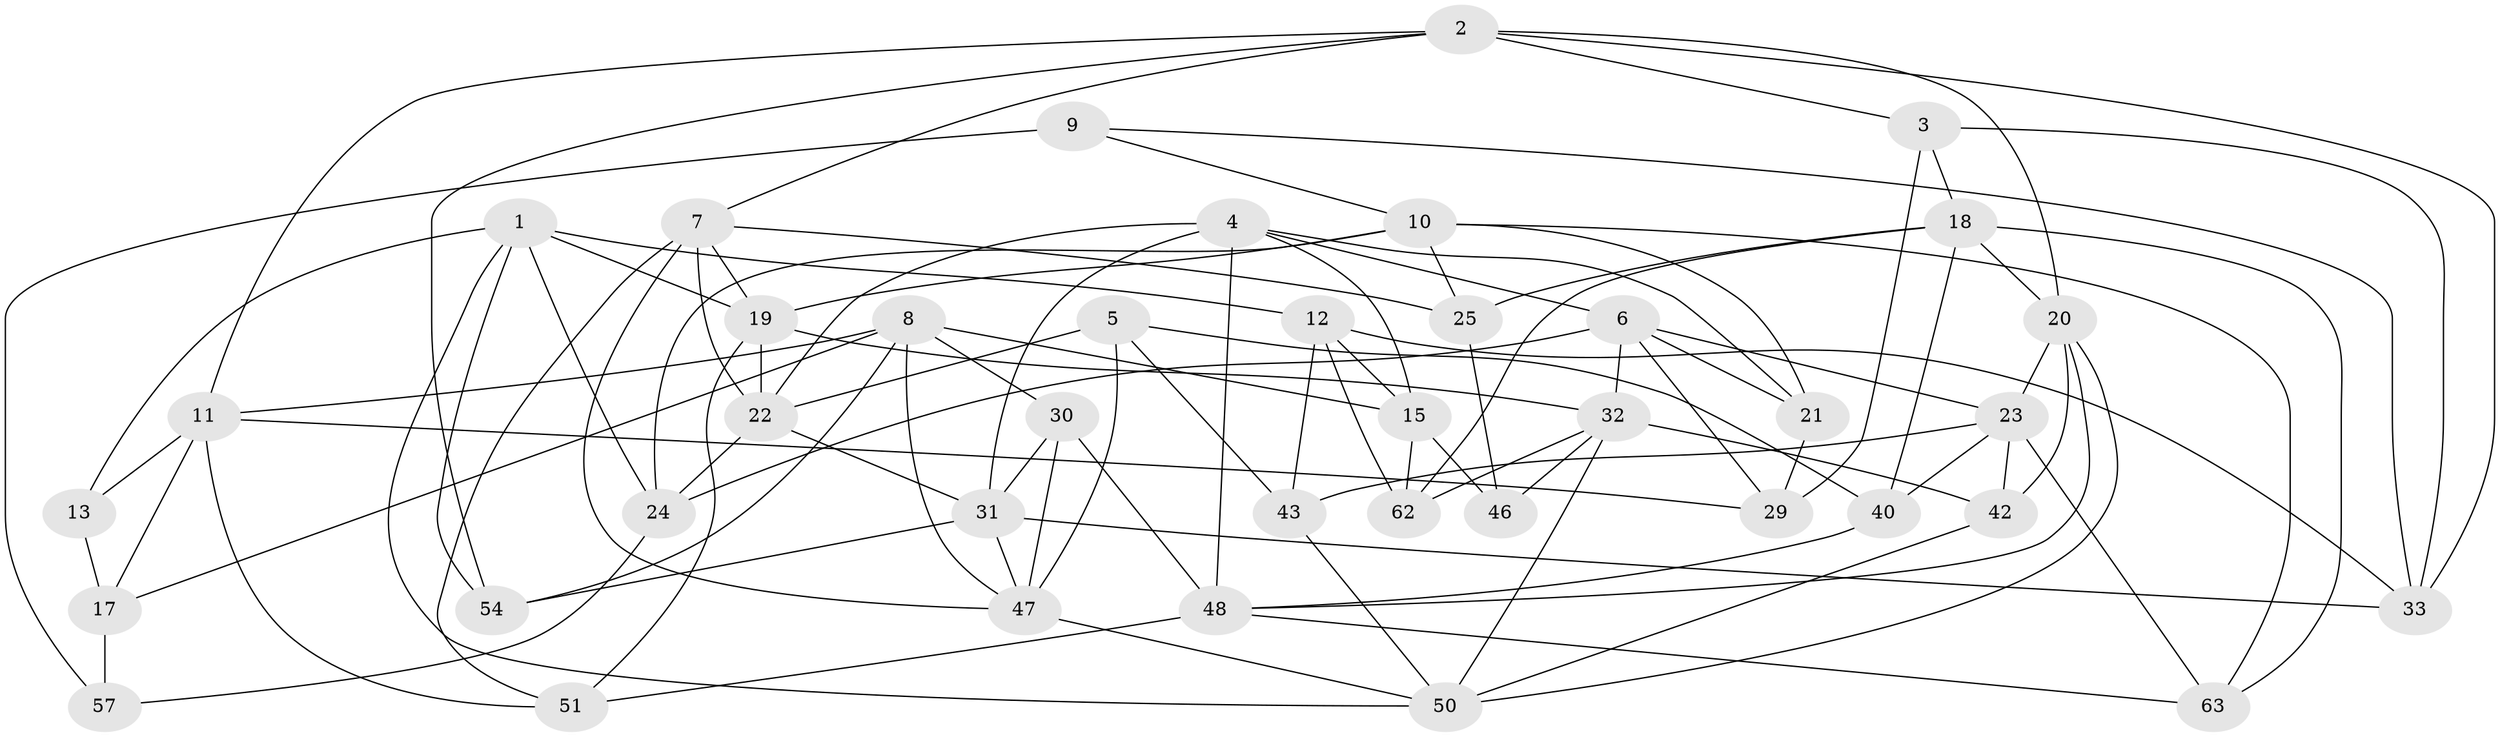 // Generated by graph-tools (version 1.1) at 2025/52/02/27/25 19:52:28]
// undirected, 40 vertices, 98 edges
graph export_dot {
graph [start="1"]
  node [color=gray90,style=filled];
  1 [super="+38"];
  2 [super="+27"];
  3;
  4 [super="+45"];
  5;
  6 [super="+26"];
  7 [super="+53"];
  8 [super="+14"];
  9;
  10 [super="+64"];
  11 [super="+16"];
  12 [super="+37"];
  13;
  15 [super="+56"];
  17 [super="+61"];
  18 [super="+34"];
  19 [super="+28"];
  20 [super="+36"];
  21;
  22 [super="+49"];
  23 [super="+35"];
  24 [super="+55"];
  25;
  29;
  30;
  31 [super="+44"];
  32 [super="+41"];
  33 [super="+39"];
  40;
  42;
  43;
  46;
  47 [super="+59"];
  48 [super="+52"];
  50 [super="+60"];
  51;
  54;
  57 [super="+58"];
  62;
  63;
  1 -- 24;
  1 -- 19;
  1 -- 12;
  1 -- 50;
  1 -- 13;
  1 -- 54;
  2 -- 54;
  2 -- 7;
  2 -- 20;
  2 -- 33;
  2 -- 3;
  2 -- 11;
  3 -- 29;
  3 -- 18;
  3 -- 33;
  4 -- 21;
  4 -- 15;
  4 -- 48;
  4 -- 6;
  4 -- 22;
  4 -- 31;
  5 -- 22;
  5 -- 43;
  5 -- 40;
  5 -- 47;
  6 -- 21;
  6 -- 24;
  6 -- 29;
  6 -- 23;
  6 -- 32;
  7 -- 25;
  7 -- 51;
  7 -- 22;
  7 -- 47;
  7 -- 19;
  8 -- 17;
  8 -- 15;
  8 -- 30;
  8 -- 11;
  8 -- 54;
  8 -- 47;
  9 -- 10;
  9 -- 57 [weight=2];
  9 -- 33;
  10 -- 63;
  10 -- 24;
  10 -- 25;
  10 -- 21;
  10 -- 19;
  11 -- 29;
  11 -- 13;
  11 -- 51;
  11 -- 17;
  12 -- 43;
  12 -- 33 [weight=2];
  12 -- 62;
  12 -- 15;
  13 -- 17 [weight=2];
  15 -- 46 [weight=2];
  15 -- 62;
  17 -- 57 [weight=2];
  18 -- 20;
  18 -- 62;
  18 -- 40;
  18 -- 25;
  18 -- 63;
  19 -- 51;
  19 -- 32;
  19 -- 22;
  20 -- 23;
  20 -- 48;
  20 -- 42;
  20 -- 50;
  21 -- 29;
  22 -- 24;
  22 -- 31;
  23 -- 63;
  23 -- 40;
  23 -- 42;
  23 -- 43;
  24 -- 57 [weight=2];
  25 -- 46;
  30 -- 47;
  30 -- 48;
  30 -- 31;
  31 -- 54;
  31 -- 33;
  31 -- 47;
  32 -- 46;
  32 -- 50;
  32 -- 62;
  32 -- 42;
  40 -- 48;
  42 -- 50;
  43 -- 50;
  47 -- 50;
  48 -- 63;
  48 -- 51;
}

